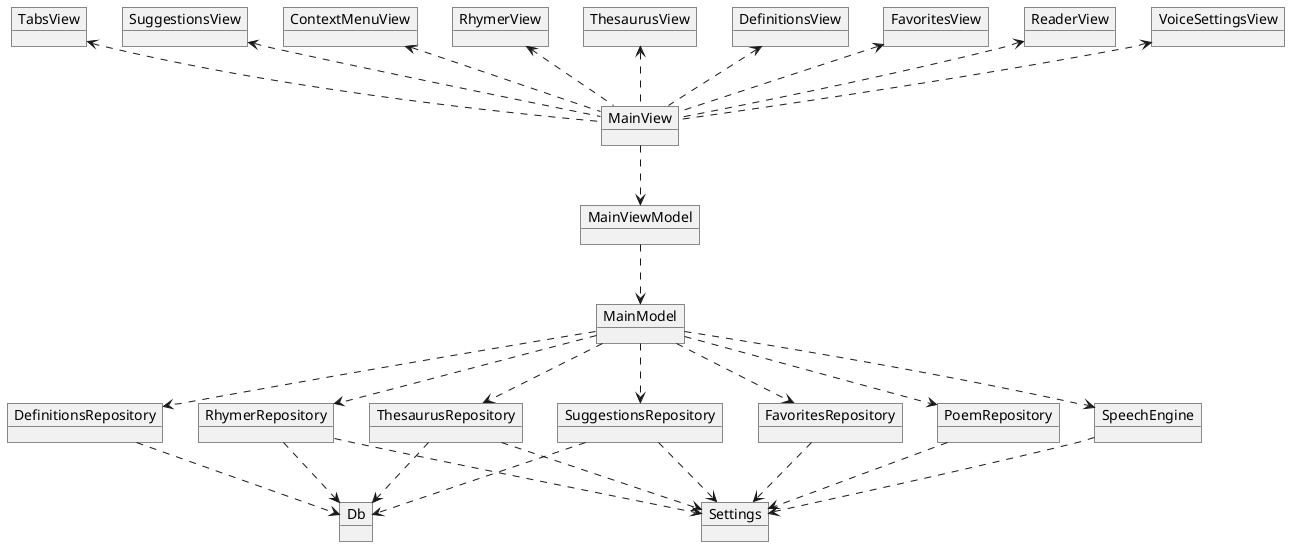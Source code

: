 @startuml
object TabsView
object SuggestionsView
object ContextMenuView
object RhymerView
object ThesaurusView
object DefinitionsView
object FavoritesView
object ReaderView
object VoiceSettingsView
object MainView

object MainViewModel

object MainModel
object RhymerRepository
object ThesaurusRepository
object DefinitionsRepository
object FavoritesRepository
object SuggestionsRepository
object PoemRepository
object SpeechEngine


object Db
object Settings

TabsView <.. MainView
ContextMenuView <.. MainView
RhymerView <.. MainView
ThesaurusView <.. MainView
DefinitionsView <.. MainView
FavoritesView <.. MainView
ReaderView <.. MainView
VoiceSettingsView <.. MainView
SuggestionsView <.. MainView
MainView ..> MainViewModel

MainViewModel ..> MainModel

MainModel ..> SpeechEngine
MainModel ..> RhymerRepository
MainModel ..> ThesaurusRepository 
MainModel ..> DefinitionsRepository
MainModel ..> FavoritesRepository
MainModel ..> SuggestionsRepository
MainModel ..> PoemRepository

RhymerRepository ..> Db
ThesaurusRepository ..> Db
DefinitionsRepository ..> Db
SuggestionsRepository ..> Db

RhymerRepository ..> Settings
ThesaurusRepository ..> Settings
FavoritesRepository ..> Settings
SuggestionsRepository ..> Settings
PoemRepository ..> Settings
SpeechEngine ..> Settings

@enduml
